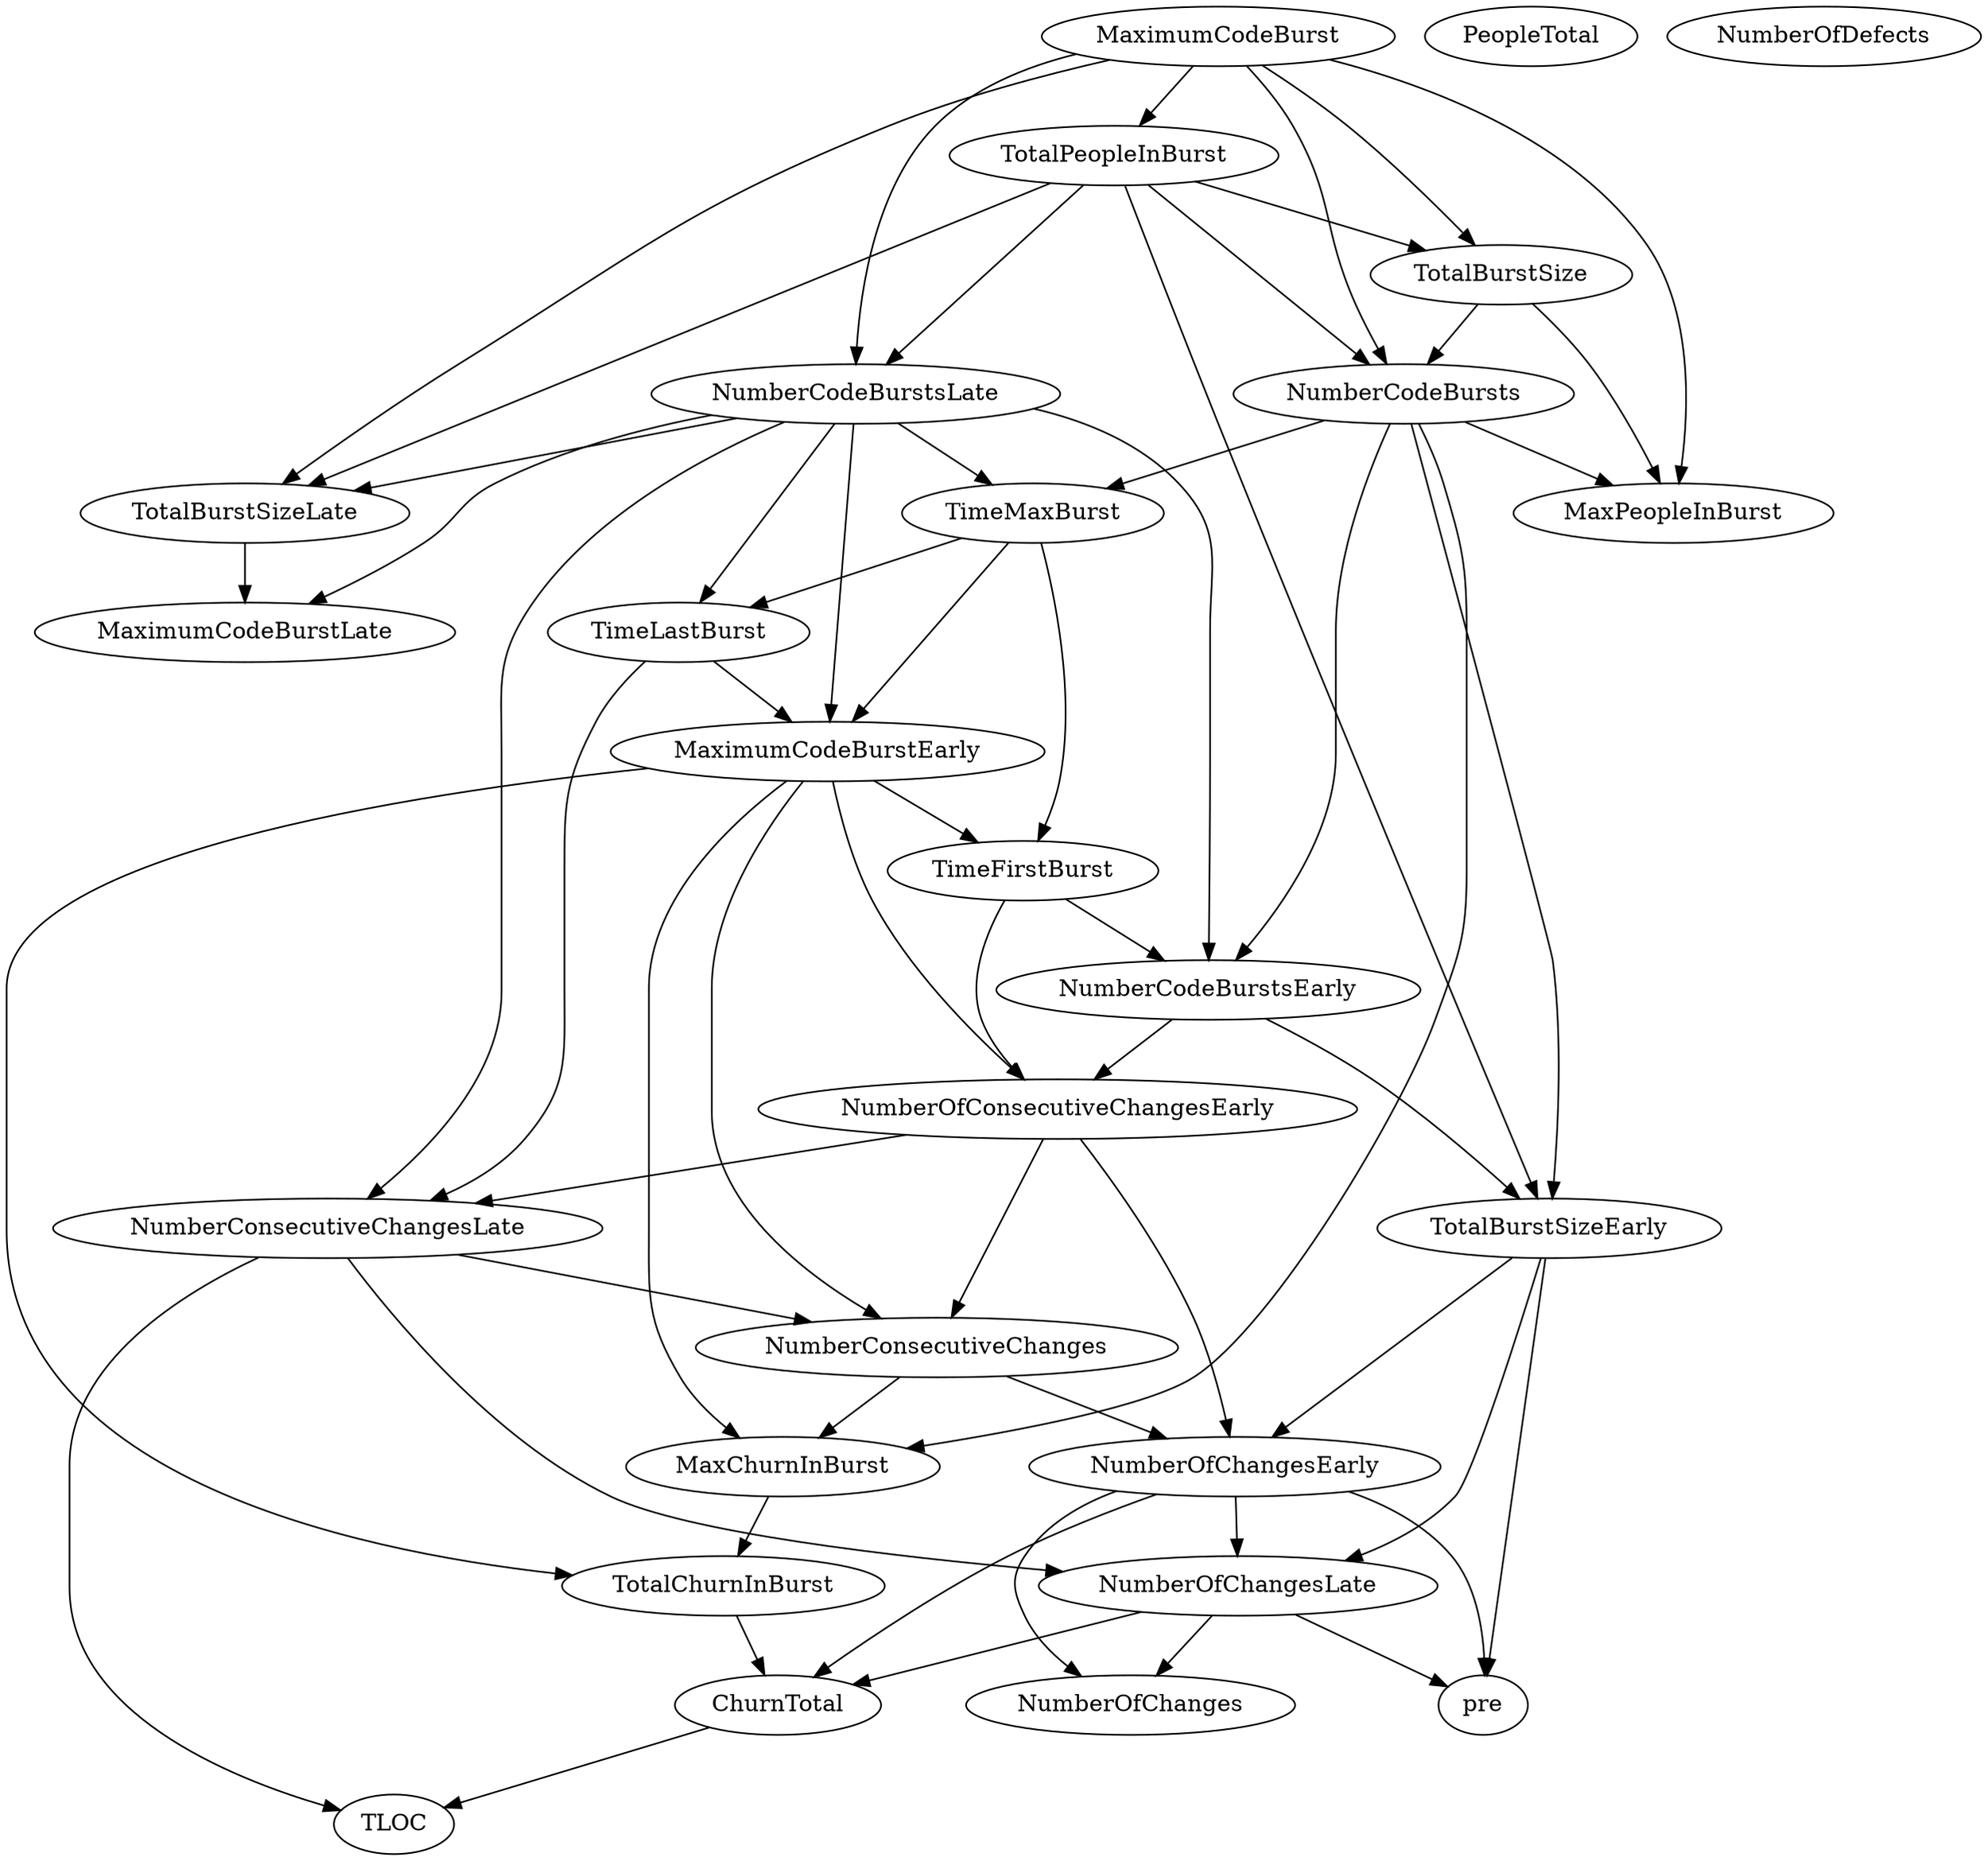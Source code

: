 digraph {
   TotalPeopleInBurst;
   MaximumCodeBurstLate;
   NumberOfChanges;
   MaxPeopleInBurst;
   TotalBurstSizeLate;
   NumberCodeBurstsLate;
   NumberOfChangesLate;
   NumberOfChangesEarly;
   MaxChurnInBurst;
   MaximumCodeBurstEarly;
   NumberCodeBurstsEarly;
   TimeFirstBurst;
   TotalChurnInBurst;
   ChurnTotal;
   MaximumCodeBurst;
   NumberOfConsecutiveChangesEarly;
   NumberConsecutiveChangesLate;
   TotalBurstSizeEarly;
   TotalBurstSize;
   TimeMaxBurst;
   NumberConsecutiveChanges;
   TimeLastBurst;
   NumberCodeBursts;
   PeopleTotal;
   pre;
   NumberOfDefects;
   TLOC;
   TotalPeopleInBurst -> TotalBurstSizeLate;
   TotalPeopleInBurst -> NumberCodeBurstsLate;
   TotalPeopleInBurst -> TotalBurstSizeEarly;
   TotalPeopleInBurst -> TotalBurstSize;
   TotalPeopleInBurst -> NumberCodeBursts;
   TotalBurstSizeLate -> MaximumCodeBurstLate;
   NumberCodeBurstsLate -> MaximumCodeBurstLate;
   NumberCodeBurstsLate -> TotalBurstSizeLate;
   NumberCodeBurstsLate -> MaximumCodeBurstEarly;
   NumberCodeBurstsLate -> NumberCodeBurstsEarly;
   NumberCodeBurstsLate -> NumberConsecutiveChangesLate;
   NumberCodeBurstsLate -> TimeMaxBurst;
   NumberCodeBurstsLate -> TimeLastBurst;
   NumberOfChangesLate -> NumberOfChanges;
   NumberOfChangesLate -> ChurnTotal;
   NumberOfChangesLate -> pre;
   NumberOfChangesEarly -> NumberOfChanges;
   NumberOfChangesEarly -> NumberOfChangesLate;
   NumberOfChangesEarly -> ChurnTotal;
   NumberOfChangesEarly -> pre;
   MaxChurnInBurst -> TotalChurnInBurst;
   MaximumCodeBurstEarly -> MaxChurnInBurst;
   MaximumCodeBurstEarly -> TimeFirstBurst;
   MaximumCodeBurstEarly -> TotalChurnInBurst;
   MaximumCodeBurstEarly -> NumberOfConsecutiveChangesEarly;
   MaximumCodeBurstEarly -> NumberConsecutiveChanges;
   NumberCodeBurstsEarly -> NumberOfConsecutiveChangesEarly;
   NumberCodeBurstsEarly -> TotalBurstSizeEarly;
   TimeFirstBurst -> NumberCodeBurstsEarly;
   TimeFirstBurst -> NumberOfConsecutiveChangesEarly;
   TotalChurnInBurst -> ChurnTotal;
   ChurnTotal -> TLOC;
   MaximumCodeBurst -> TotalPeopleInBurst;
   MaximumCodeBurst -> MaxPeopleInBurst;
   MaximumCodeBurst -> TotalBurstSizeLate;
   MaximumCodeBurst -> NumberCodeBurstsLate;
   MaximumCodeBurst -> TotalBurstSize;
   MaximumCodeBurst -> NumberCodeBursts;
   NumberOfConsecutiveChangesEarly -> NumberOfChangesEarly;
   NumberOfConsecutiveChangesEarly -> NumberConsecutiveChangesLate;
   NumberOfConsecutiveChangesEarly -> NumberConsecutiveChanges;
   NumberConsecutiveChangesLate -> NumberOfChangesLate;
   NumberConsecutiveChangesLate -> NumberConsecutiveChanges;
   NumberConsecutiveChangesLate -> TLOC;
   TotalBurstSizeEarly -> NumberOfChangesLate;
   TotalBurstSizeEarly -> NumberOfChangesEarly;
   TotalBurstSizeEarly -> pre;
   TotalBurstSize -> MaxPeopleInBurst;
   TotalBurstSize -> NumberCodeBursts;
   TimeMaxBurst -> MaximumCodeBurstEarly;
   TimeMaxBurst -> TimeFirstBurst;
   TimeMaxBurst -> TimeLastBurst;
   NumberConsecutiveChanges -> NumberOfChangesEarly;
   NumberConsecutiveChanges -> MaxChurnInBurst;
   TimeLastBurst -> MaximumCodeBurstEarly;
   TimeLastBurst -> NumberConsecutiveChangesLate;
   NumberCodeBursts -> MaxPeopleInBurst;
   NumberCodeBursts -> MaxChurnInBurst;
   NumberCodeBursts -> NumberCodeBurstsEarly;
   NumberCodeBursts -> TotalBurstSizeEarly;
   NumberCodeBursts -> TimeMaxBurst;
}
